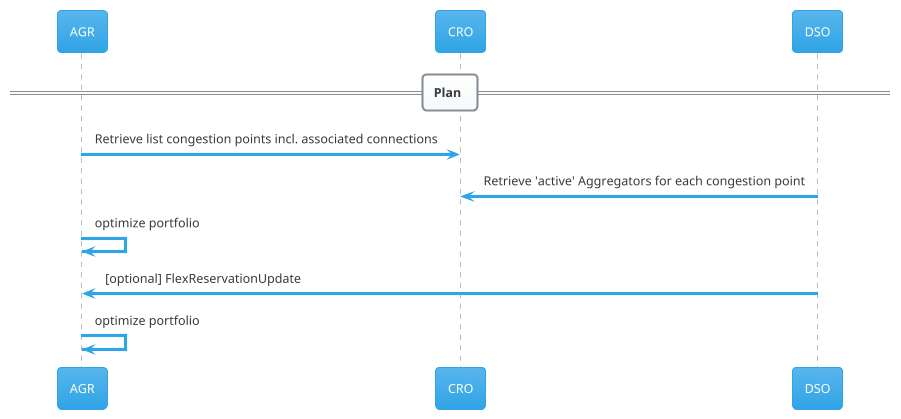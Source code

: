 @startuml
!theme cerulean

participant AGR
participant CRO
participant DSO

== Plan ==
AGR -> CRO: Retrieve list congestion points incl. associated connections
CRO <- DSO: Retrieve 'active' Aggregators for each congestion point
AGR -> AGR: optimize portfolio
AGR <- DSO: [optional] FlexReservationUpdate
AGR -> AGR: optimize portfolio

@enduml